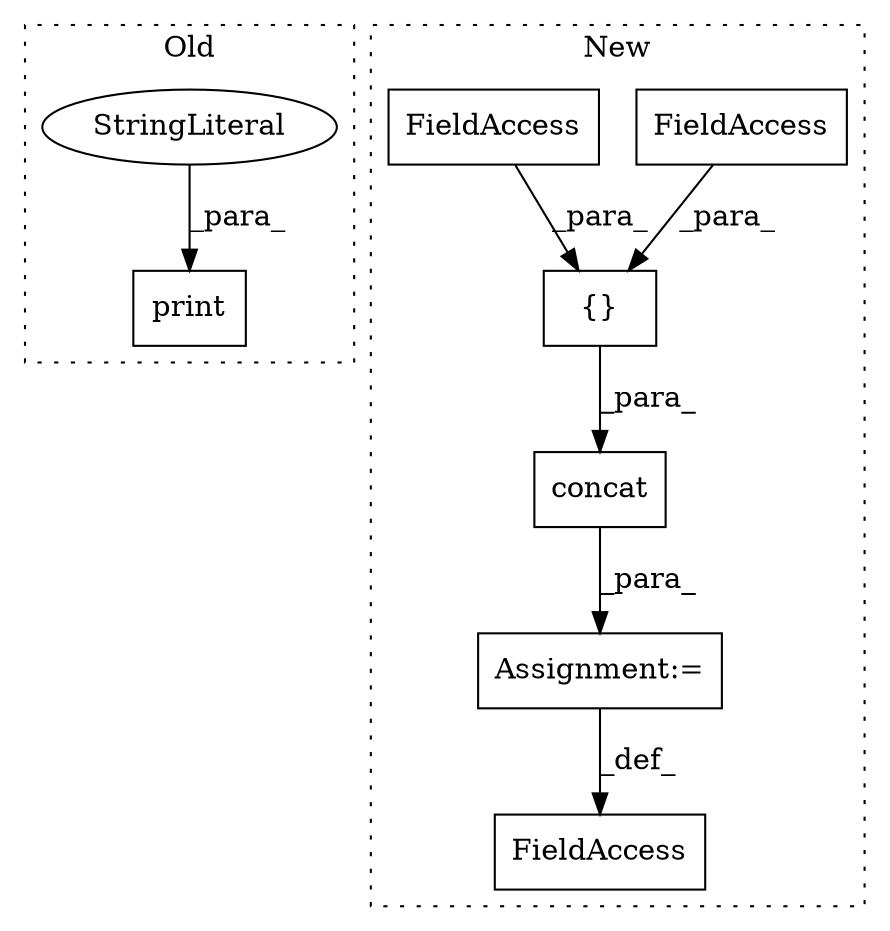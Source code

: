digraph G {
subgraph cluster0 {
1 [label="print" a="32" s="5099,5107" l="6,1" shape="box"];
4 [label="StringLiteral" a="45" s="5105" l="2" shape="ellipse"];
label = "Old";
style="dotted";
}
subgraph cluster1 {
2 [label="concat" a="32" s="4666,4712" l="7,1" shape="box"];
3 [label="{}" a="4" s="4682,4711" l="1,1" shape="box"];
5 [label="Assignment:=" a="7" s="4658" l="1" shape="box"];
6 [label="FieldAccess" a="22" s="4641" l="17" shape="box"];
7 [label="FieldAccess" a="22" s="4683" l="17" shape="box"];
8 [label="FieldAccess" a="22" s="4701" l="10" shape="box"];
label = "New";
style="dotted";
}
2 -> 5 [label="_para_"];
3 -> 2 [label="_para_"];
4 -> 1 [label="_para_"];
5 -> 6 [label="_def_"];
7 -> 3 [label="_para_"];
8 -> 3 [label="_para_"];
}